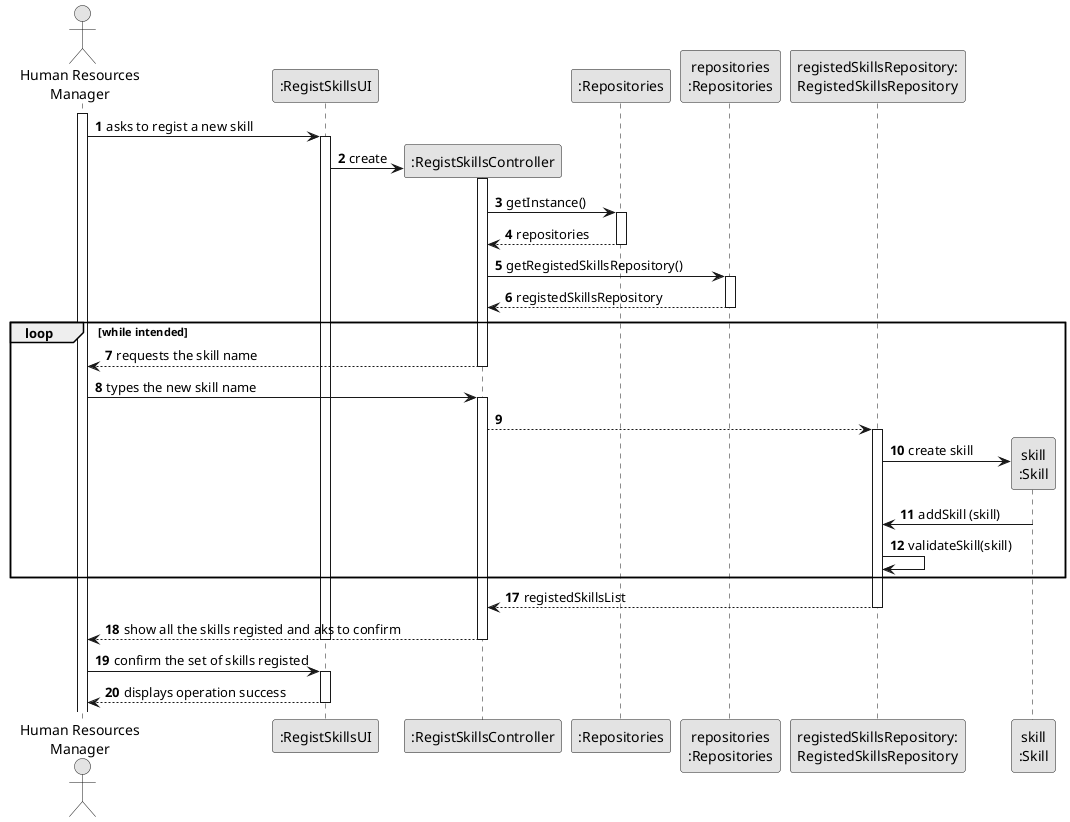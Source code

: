 @startuml
skinparam monochrome true
skinparam packageStyle rectangle
skinparam shadowing false

actor "Human Resources\nManager" as HRM
participant ":RegistSkillsUI" as UI
participant ":RegistSkillsController" as CTRL
participant ":Repositories" as RepositorySingleton
participant "repositories\n:Repositories" as PLAT
participant "registedSkillsRepository:\nRegistedSkillsRepository" as RegistedSkillsRepository
participant "skill\n:Skill" as TAREFA

autonumber 1

activate HRM

    HRM -> UI : asks to regist a new skill
    activate UI

        UI -> CTRL** : create

        activate CTRL

        CTRL -> RepositorySingleton : getInstance()
        activate RepositorySingleton

            RepositorySingleton --> CTRL: repositories
        deactivate RepositorySingleton

        CTRL -> PLAT : getRegistedSkillsRepository()
        activate PLAT

            PLAT --> CTRL: registedSkillsRepository
        deactivate PLAT

    loop while intended
            CTRL --> HRM : requests the skill name
        deactivate CTRL

        HRM -> CTRL : types the new skill name
        activate CTRL

            CTRL --> RegistedSkillsRepository

            activate RegistedSkillsRepository

                RegistedSkillsRepository -> TAREFA**: create skill
                TAREFA -> RegistedSkillsRepository: addSkill (skill)

                    RegistedSkillsRepository -> RegistedSkillsRepository: validateSkill(skill)

                autonumber 17

    end
                RegistedSkillsRepository --> CTRL : registedSkillsList

            deactivate RegistedSkillsRepository

        CTRL --> HRM : show all the skills registed and aks to confirm

            deactivate CTRL
            deactivate UI

    HRM -> UI : confirm the set of skills registed
    activate UI

    UI --> HRM : displays operation success
    deactivate UI


@enduml

